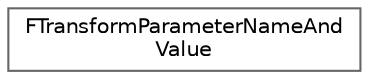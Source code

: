 digraph "Graphical Class Hierarchy"
{
 // INTERACTIVE_SVG=YES
 // LATEX_PDF_SIZE
  bgcolor="transparent";
  edge [fontname=Helvetica,fontsize=10,labelfontname=Helvetica,labelfontsize=10];
  node [fontname=Helvetica,fontsize=10,shape=box,height=0.2,width=0.4];
  rankdir="LR";
  Node0 [id="Node000000",label="FTransformParameterNameAnd\lValue",height=0.2,width=0.4,color="grey40", fillcolor="white", style="filled",URL="$d3/dd3/structFTransformParameterNameAndValue.html",tooltip=" "];
}
